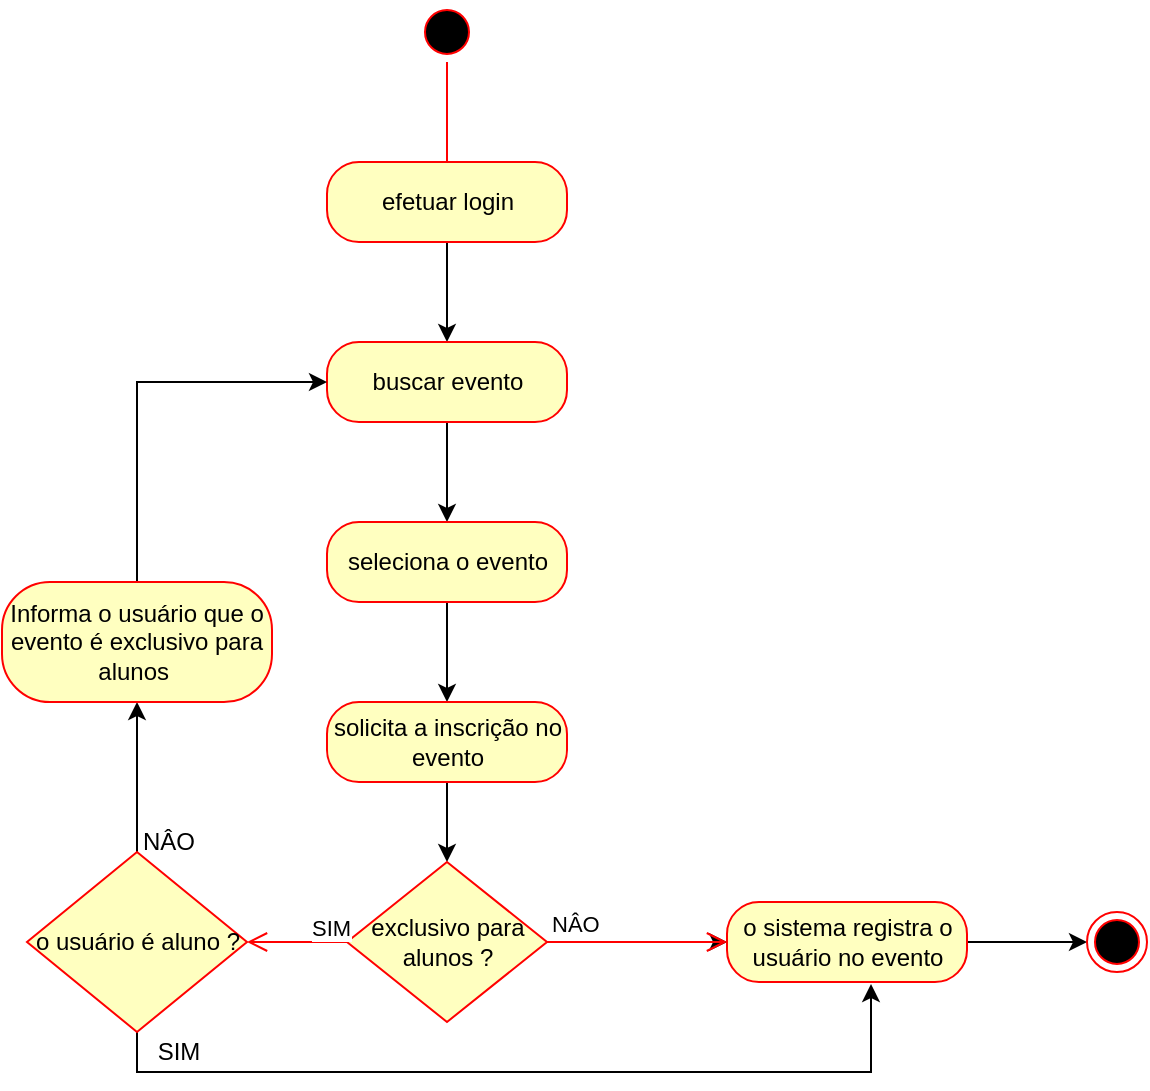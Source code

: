 <mxfile version="20.5.3" type="device" pages="2"><diagram id="7Nqh6O4BZJoetTssc4jE" name="Página-1"><mxGraphModel dx="1422" dy="794" grid="1" gridSize="10" guides="1" tooltips="1" connect="1" arrows="1" fold="1" page="1" pageScale="1" pageWidth="827" pageHeight="1169" math="0" shadow="0"><root><mxCell id="0"/><mxCell id="1" parent="0"/><mxCell id="eFMHATH1P2kwurnkAC1R-1" value="" style="ellipse;html=1;shape=startState;fillColor=#000000;strokeColor=#ff0000;" vertex="1" parent="1"><mxGeometry x="367.5" y="90" width="30" height="30" as="geometry"/></mxCell><mxCell id="eFMHATH1P2kwurnkAC1R-2" value="" style="edgeStyle=orthogonalEdgeStyle;html=1;verticalAlign=bottom;endArrow=open;endSize=8;strokeColor=#ff0000;rounded=0;" edge="1" source="eFMHATH1P2kwurnkAC1R-1" parent="1"><mxGeometry relative="1" as="geometry"><mxPoint x="382.5" y="180" as="targetPoint"/></mxGeometry></mxCell><mxCell id="eFMHATH1P2kwurnkAC1R-16" style="edgeStyle=orthogonalEdgeStyle;rounded=0;orthogonalLoop=1;jettySize=auto;html=1;exitX=0.5;exitY=1;exitDx=0;exitDy=0;entryX=0.5;entryY=0;entryDx=0;entryDy=0;" edge="1" parent="1" source="eFMHATH1P2kwurnkAC1R-3" target="eFMHATH1P2kwurnkAC1R-12"><mxGeometry relative="1" as="geometry"/></mxCell><mxCell id="eFMHATH1P2kwurnkAC1R-3" value="efetuar login" style="rounded=1;whiteSpace=wrap;html=1;arcSize=40;fontColor=#000000;fillColor=#ffffc0;strokeColor=#ff0000;" vertex="1" parent="1"><mxGeometry x="322.5" y="170" width="120" height="40" as="geometry"/></mxCell><mxCell id="eFMHATH1P2kwurnkAC1R-17" style="edgeStyle=orthogonalEdgeStyle;rounded=0;orthogonalLoop=1;jettySize=auto;html=1;exitX=0.5;exitY=1;exitDx=0;exitDy=0;" edge="1" parent="1" source="eFMHATH1P2kwurnkAC1R-12" target="eFMHATH1P2kwurnkAC1R-14"><mxGeometry relative="1" as="geometry"/></mxCell><mxCell id="eFMHATH1P2kwurnkAC1R-12" value="buscar evento" style="rounded=1;whiteSpace=wrap;html=1;arcSize=40;fontColor=#000000;fillColor=#ffffc0;strokeColor=#ff0000;" vertex="1" parent="1"><mxGeometry x="322.5" y="260" width="120" height="40" as="geometry"/></mxCell><mxCell id="eFMHATH1P2kwurnkAC1R-18" style="edgeStyle=orthogonalEdgeStyle;rounded=0;orthogonalLoop=1;jettySize=auto;html=1;exitX=0.5;exitY=1;exitDx=0;exitDy=0;entryX=0.5;entryY=0;entryDx=0;entryDy=0;" edge="1" parent="1" source="eFMHATH1P2kwurnkAC1R-14" target="eFMHATH1P2kwurnkAC1R-15"><mxGeometry relative="1" as="geometry"/></mxCell><mxCell id="eFMHATH1P2kwurnkAC1R-14" value="seleciona o evento" style="rounded=1;whiteSpace=wrap;html=1;arcSize=40;fontColor=#000000;fillColor=#ffffc0;strokeColor=#ff0000;" vertex="1" parent="1"><mxGeometry x="322.5" y="350" width="120" height="40" as="geometry"/></mxCell><mxCell id="eFMHATH1P2kwurnkAC1R-22" style="edgeStyle=orthogonalEdgeStyle;rounded=0;orthogonalLoop=1;jettySize=auto;html=1;exitX=0.5;exitY=1;exitDx=0;exitDy=0;" edge="1" parent="1" source="eFMHATH1P2kwurnkAC1R-15" target="eFMHATH1P2kwurnkAC1R-19"><mxGeometry relative="1" as="geometry"/></mxCell><mxCell id="eFMHATH1P2kwurnkAC1R-15" value="solicita a inscrição no evento" style="rounded=1;whiteSpace=wrap;html=1;arcSize=40;fontColor=#000000;fillColor=#ffffc0;strokeColor=#ff0000;" vertex="1" parent="1"><mxGeometry x="322.5" y="440" width="120" height="40" as="geometry"/></mxCell><mxCell id="eFMHATH1P2kwurnkAC1R-24" value="" style="edgeStyle=orthogonalEdgeStyle;rounded=0;orthogonalLoop=1;jettySize=auto;html=1;" edge="1" parent="1" source="eFMHATH1P2kwurnkAC1R-19" target="eFMHATH1P2kwurnkAC1R-23"><mxGeometry relative="1" as="geometry"/></mxCell><mxCell id="eFMHATH1P2kwurnkAC1R-19" value="exclusivo para alunos ?" style="rhombus;whiteSpace=wrap;html=1;fillColor=#ffffc0;strokeColor=#ff0000;" vertex="1" parent="1"><mxGeometry x="332.5" y="520" width="100" height="80" as="geometry"/></mxCell><mxCell id="eFMHATH1P2kwurnkAC1R-20" value="NÂO" style="edgeStyle=orthogonalEdgeStyle;html=1;align=left;verticalAlign=bottom;endArrow=open;endSize=8;strokeColor=#ff0000;rounded=0;exitX=1;exitY=0.5;exitDx=0;exitDy=0;" edge="1" source="eFMHATH1P2kwurnkAC1R-19" parent="1"><mxGeometry x="-1" relative="1" as="geometry"><mxPoint x="522.5" y="560" as="targetPoint"/><mxPoint as="offset"/></mxGeometry></mxCell><mxCell id="eFMHATH1P2kwurnkAC1R-21" value="SIM" style="edgeStyle=orthogonalEdgeStyle;html=1;align=left;verticalAlign=top;endArrow=open;endSize=8;strokeColor=#ff0000;rounded=0;entryX=1;entryY=0.5;entryDx=0;entryDy=0;" edge="1" source="eFMHATH1P2kwurnkAC1R-19" parent="1" target="eFMHATH1P2kwurnkAC1R-30"><mxGeometry x="-0.2" y="-20" relative="1" as="geometry"><mxPoint x="282.5" y="560" as="targetPoint"/><mxPoint as="offset"/></mxGeometry></mxCell><mxCell id="eFMHATH1P2kwurnkAC1R-26" style="edgeStyle=orthogonalEdgeStyle;rounded=0;orthogonalLoop=1;jettySize=auto;html=1;exitX=1;exitY=0.5;exitDx=0;exitDy=0;" edge="1" parent="1" source="eFMHATH1P2kwurnkAC1R-23" target="eFMHATH1P2kwurnkAC1R-25"><mxGeometry relative="1" as="geometry"/></mxCell><mxCell id="eFMHATH1P2kwurnkAC1R-23" value="o sistema registra o usuário no evento" style="rounded=1;whiteSpace=wrap;html=1;arcSize=40;fontColor=#000000;fillColor=#ffffc0;strokeColor=#ff0000;" vertex="1" parent="1"><mxGeometry x="522.5" y="540" width="120" height="40" as="geometry"/></mxCell><mxCell id="eFMHATH1P2kwurnkAC1R-25" value="" style="ellipse;html=1;shape=endState;fillColor=#000000;strokeColor=#ff0000;" vertex="1" parent="1"><mxGeometry x="702.5" y="545" width="30" height="30" as="geometry"/></mxCell><mxCell id="eFMHATH1P2kwurnkAC1R-33" style="edgeStyle=orthogonalEdgeStyle;rounded=0;orthogonalLoop=1;jettySize=auto;html=1;exitX=0.5;exitY=0;exitDx=0;exitDy=0;" edge="1" parent="1" source="eFMHATH1P2kwurnkAC1R-30" target="eFMHATH1P2kwurnkAC1R-32"><mxGeometry relative="1" as="geometry"/></mxCell><mxCell id="eFMHATH1P2kwurnkAC1R-36" style="edgeStyle=orthogonalEdgeStyle;rounded=0;orthogonalLoop=1;jettySize=auto;html=1;exitX=0.5;exitY=1;exitDx=0;exitDy=0;entryX=0.6;entryY=1.025;entryDx=0;entryDy=0;entryPerimeter=0;" edge="1" parent="1" source="eFMHATH1P2kwurnkAC1R-30" target="eFMHATH1P2kwurnkAC1R-23"><mxGeometry relative="1" as="geometry"><mxPoint x="227.5" y="680" as="targetPoint"/></mxGeometry></mxCell><mxCell id="eFMHATH1P2kwurnkAC1R-30" value="o usuário é aluno ?" style="rhombus;whiteSpace=wrap;html=1;fillColor=#ffffc0;strokeColor=#ff0000;" vertex="1" parent="1"><mxGeometry x="172.5" y="515" width="110" height="90" as="geometry"/></mxCell><mxCell id="eFMHATH1P2kwurnkAC1R-34" style="edgeStyle=orthogonalEdgeStyle;rounded=0;orthogonalLoop=1;jettySize=auto;html=1;exitX=0.5;exitY=0;exitDx=0;exitDy=0;entryX=0;entryY=0.5;entryDx=0;entryDy=0;" edge="1" parent="1" source="eFMHATH1P2kwurnkAC1R-32" target="eFMHATH1P2kwurnkAC1R-12"><mxGeometry relative="1" as="geometry"/></mxCell><mxCell id="eFMHATH1P2kwurnkAC1R-32" value="Informa o usuário que o evento é exclusivo para alunos&amp;nbsp;" style="rounded=1;whiteSpace=wrap;html=1;arcSize=40;fontColor=#000000;fillColor=#ffffc0;strokeColor=#ff0000;" vertex="1" parent="1"><mxGeometry x="160" y="380" width="135" height="60" as="geometry"/></mxCell><mxCell id="eFMHATH1P2kwurnkAC1R-35" value="NÂO" style="text;html=1;align=center;verticalAlign=middle;resizable=0;points=[];autosize=1;strokeColor=none;fillColor=none;" vertex="1" parent="1"><mxGeometry x="217.5" y="495" width="50" height="30" as="geometry"/></mxCell><mxCell id="eFMHATH1P2kwurnkAC1R-37" value="SIM" style="text;html=1;align=center;verticalAlign=middle;resizable=0;points=[];autosize=1;strokeColor=none;fillColor=none;" vertex="1" parent="1"><mxGeometry x="227.5" y="600" width="40" height="30" as="geometry"/></mxCell></root></mxGraphModel></diagram><diagram id="QxsKvvTpA5amCFieP1tD" name="Página-2"><mxGraphModel dx="2249" dy="794" grid="1" gridSize="10" guides="1" tooltips="1" connect="1" arrows="1" fold="1" page="1" pageScale="1" pageWidth="827" pageHeight="1169" math="0" shadow="0"><root><mxCell id="0"/><mxCell id="1" parent="0"/><mxCell id="NuWdIfFmvw0LDupdvGiF-1" value="" style="ellipse;html=1;shape=startState;fillColor=#000000;strokeColor=#ff0000;" vertex="1" parent="1"><mxGeometry x="320" y="140" width="30" height="30" as="geometry"/></mxCell><mxCell id="NuWdIfFmvw0LDupdvGiF-2" value="" style="edgeStyle=orthogonalEdgeStyle;html=1;verticalAlign=bottom;endArrow=open;endSize=8;strokeColor=#ff0000;rounded=0;entryX=0.5;entryY=0;entryDx=0;entryDy=0;" edge="1" source="NuWdIfFmvw0LDupdvGiF-1" parent="1" target="NuWdIfFmvw0LDupdvGiF-3"><mxGeometry relative="1" as="geometry"><mxPoint x="335" y="230" as="targetPoint"/></mxGeometry></mxCell><mxCell id="NuWdIfFmvw0LDupdvGiF-6" style="edgeStyle=orthogonalEdgeStyle;rounded=0;orthogonalLoop=1;jettySize=auto;html=1;exitX=0.5;exitY=1;exitDx=0;exitDy=0;" edge="1" parent="1" source="NuWdIfFmvw0LDupdvGiF-3" target="NuWdIfFmvw0LDupdvGiF-5"><mxGeometry relative="1" as="geometry"/></mxCell><mxCell id="NuWdIfFmvw0LDupdvGiF-3" value="efetua o login" style="rounded=1;whiteSpace=wrap;html=1;arcSize=40;fontColor=#000000;fillColor=#ffffc0;strokeColor=#ff0000;" vertex="1" parent="1"><mxGeometry x="275" y="220" width="120" height="40" as="geometry"/></mxCell><mxCell id="NuWdIfFmvw0LDupdvGiF-8" style="edgeStyle=orthogonalEdgeStyle;rounded=0;orthogonalLoop=1;jettySize=auto;html=1;exitX=0.5;exitY=1;exitDx=0;exitDy=0;entryX=0.5;entryY=0;entryDx=0;entryDy=0;" edge="1" parent="1" source="NuWdIfFmvw0LDupdvGiF-5" target="NuWdIfFmvw0LDupdvGiF-7"><mxGeometry relative="1" as="geometry"/></mxCell><mxCell id="NuWdIfFmvw0LDupdvGiF-26" style="edgeStyle=orthogonalEdgeStyle;rounded=0;orthogonalLoop=1;jettySize=auto;html=1;exitX=1;exitY=0.5;exitDx=0;exitDy=0;" edge="1" parent="1" source="NuWdIfFmvw0LDupdvGiF-5" target="NuWdIfFmvw0LDupdvGiF-27"><mxGeometry relative="1" as="geometry"><mxPoint x="440" y="335" as="targetPoint"/></mxGeometry></mxCell><mxCell id="NuWdIfFmvw0LDupdvGiF-41" style="edgeStyle=orthogonalEdgeStyle;rounded=0;orthogonalLoop=1;jettySize=auto;html=1;exitX=0;exitY=0.5;exitDx=0;exitDy=0;entryX=1;entryY=0.5;entryDx=0;entryDy=0;" edge="1" parent="1" source="NuWdIfFmvw0LDupdvGiF-5" target="NuWdIfFmvw0LDupdvGiF-40"><mxGeometry relative="1" as="geometry"/></mxCell><mxCell id="NuWdIfFmvw0LDupdvGiF-5" value="tela de gerenciamento de eventos" style="rounded=1;whiteSpace=wrap;html=1;arcSize=40;fontColor=#000000;fillColor=#ffffc0;strokeColor=#ff0000;" vertex="1" parent="1"><mxGeometry x="272.5" y="310" width="125" height="50" as="geometry"/></mxCell><mxCell id="NuWdIfFmvw0LDupdvGiF-10" style="edgeStyle=orthogonalEdgeStyle;rounded=0;orthogonalLoop=1;jettySize=auto;html=1;exitX=0.5;exitY=1;exitDx=0;exitDy=0;" edge="1" parent="1" source="NuWdIfFmvw0LDupdvGiF-7" target="NuWdIfFmvw0LDupdvGiF-9"><mxGeometry relative="1" as="geometry"/></mxCell><mxCell id="NuWdIfFmvw0LDupdvGiF-7" value="criar eventos" style="rounded=1;whiteSpace=wrap;html=1;arcSize=40;fontColor=#000000;fillColor=#ffffc0;strokeColor=#ff0000;" vertex="1" parent="1"><mxGeometry x="275" y="410" width="120" height="40" as="geometry"/></mxCell><mxCell id="NuWdIfFmvw0LDupdvGiF-16" style="edgeStyle=orthogonalEdgeStyle;rounded=0;orthogonalLoop=1;jettySize=auto;html=1;exitX=0.5;exitY=1;exitDx=0;exitDy=0;" edge="1" parent="1" source="NuWdIfFmvw0LDupdvGiF-9" target="NuWdIfFmvw0LDupdvGiF-13"><mxGeometry relative="1" as="geometry"/></mxCell><mxCell id="NuWdIfFmvw0LDupdvGiF-9" value="digita as informações do evento" style="rounded=1;whiteSpace=wrap;html=1;arcSize=40;fontColor=#000000;fillColor=#ffffc0;strokeColor=#ff0000;" vertex="1" parent="1"><mxGeometry x="272.5" y="490" width="125" height="40" as="geometry"/></mxCell><mxCell id="NuWdIfFmvw0LDupdvGiF-18" style="edgeStyle=orthogonalEdgeStyle;rounded=0;orthogonalLoop=1;jettySize=auto;html=1;exitX=1;exitY=0.5;exitDx=0;exitDy=0;" edge="1" parent="1" source="NuWdIfFmvw0LDupdvGiF-11" target="NuWdIfFmvw0LDupdvGiF-9"><mxGeometry relative="1" as="geometry"/></mxCell><mxCell id="NuWdIfFmvw0LDupdvGiF-11" value="o sistema avisa das informações inválidas" style="rounded=1;whiteSpace=wrap;html=1;arcSize=40;fontColor=#000000;fillColor=#ffffc0;strokeColor=#ff0000;" vertex="1" parent="1"><mxGeometry x="90" y="485" width="137.5" height="50" as="geometry"/></mxCell><mxCell id="NuWdIfFmvw0LDupdvGiF-17" style="edgeStyle=orthogonalEdgeStyle;rounded=0;orthogonalLoop=1;jettySize=auto;html=1;exitX=0;exitY=0.5;exitDx=0;exitDy=0;" edge="1" parent="1" source="NuWdIfFmvw0LDupdvGiF-13" target="NuWdIfFmvw0LDupdvGiF-11"><mxGeometry relative="1" as="geometry"><mxPoint x="160" y="610" as="targetPoint"/></mxGeometry></mxCell><mxCell id="NuWdIfFmvw0LDupdvGiF-21" style="edgeStyle=orthogonalEdgeStyle;rounded=0;orthogonalLoop=1;jettySize=auto;html=1;exitX=1;exitY=0.5;exitDx=0;exitDy=0;entryX=0;entryY=0.5;entryDx=0;entryDy=0;" edge="1" parent="1" source="NuWdIfFmvw0LDupdvGiF-13" target="NuWdIfFmvw0LDupdvGiF-20"><mxGeometry relative="1" as="geometry"/></mxCell><mxCell id="NuWdIfFmvw0LDupdvGiF-13" value="são validas?" style="rhombus;whiteSpace=wrap;html=1;fillColor=#ffffc0;strokeColor=#ff0000;" vertex="1" parent="1"><mxGeometry x="287.5" y="580" width="95" height="60" as="geometry"/></mxCell><mxCell id="NuWdIfFmvw0LDupdvGiF-19" value="NÂO" style="text;html=1;align=center;verticalAlign=middle;resizable=0;points=[];autosize=1;strokeColor=none;fillColor=none;" vertex="1" parent="1"><mxGeometry x="250" y="585" width="50" height="30" as="geometry"/></mxCell><mxCell id="NuWdIfFmvw0LDupdvGiF-25" style="edgeStyle=orthogonalEdgeStyle;rounded=0;orthogonalLoop=1;jettySize=auto;html=1;exitX=1;exitY=0.5;exitDx=0;exitDy=0;entryX=0;entryY=0.5;entryDx=0;entryDy=0;" edge="1" parent="1" source="NuWdIfFmvw0LDupdvGiF-20" target="NuWdIfFmvw0LDupdvGiF-23"><mxGeometry relative="1" as="geometry"/></mxCell><mxCell id="NuWdIfFmvw0LDupdvGiF-20" value="o sistema registra a criação do evento" style="rounded=1;whiteSpace=wrap;html=1;arcSize=40;fontColor=#000000;fillColor=#ffffc0;strokeColor=#ff0000;" vertex="1" parent="1"><mxGeometry x="450" y="590" width="120" height="40" as="geometry"/></mxCell><mxCell id="NuWdIfFmvw0LDupdvGiF-22" value="SIM" style="text;html=1;align=center;verticalAlign=middle;resizable=0;points=[];autosize=1;strokeColor=none;fillColor=none;" vertex="1" parent="1"><mxGeometry x="370" y="585" width="40" height="30" as="geometry"/></mxCell><mxCell id="NuWdIfFmvw0LDupdvGiF-23" value="" style="ellipse;html=1;shape=endState;fillColor=#000000;strokeColor=#ff0000;" vertex="1" parent="1"><mxGeometry x="610" y="595" width="30" height="30" as="geometry"/></mxCell><mxCell id="NuWdIfFmvw0LDupdvGiF-29" style="edgeStyle=orthogonalEdgeStyle;rounded=0;orthogonalLoop=1;jettySize=auto;html=1;exitX=1;exitY=0.5;exitDx=0;exitDy=0;" edge="1" parent="1" source="NuWdIfFmvw0LDupdvGiF-27" target="NuWdIfFmvw0LDupdvGiF-28"><mxGeometry relative="1" as="geometry"/></mxCell><mxCell id="NuWdIfFmvw0LDupdvGiF-27" value="excluir eventos" style="rounded=1;whiteSpace=wrap;html=1;arcSize=40;fontColor=#000000;fillColor=#ffffc0;strokeColor=#ff0000;" vertex="1" parent="1"><mxGeometry x="450" y="315" width="120" height="40" as="geometry"/></mxCell><mxCell id="NuWdIfFmvw0LDupdvGiF-31" style="edgeStyle=orthogonalEdgeStyle;rounded=0;orthogonalLoop=1;jettySize=auto;html=1;exitX=1;exitY=0.5;exitDx=0;exitDy=0;" edge="1" parent="1" source="NuWdIfFmvw0LDupdvGiF-28" target="NuWdIfFmvw0LDupdvGiF-30"><mxGeometry relative="1" as="geometry"/></mxCell><mxCell id="NuWdIfFmvw0LDupdvGiF-28" value="seleciona o evento que deseja excluir" style="rounded=1;whiteSpace=wrap;html=1;arcSize=40;fontColor=#000000;fillColor=#ffffc0;strokeColor=#ff0000;" vertex="1" parent="1"><mxGeometry x="610" y="315" width="120" height="40" as="geometry"/></mxCell><mxCell id="NuWdIfFmvw0LDupdvGiF-32" style="edgeStyle=orthogonalEdgeStyle;rounded=0;orthogonalLoop=1;jettySize=auto;html=1;exitX=1;exitY=0.5;exitDx=0;exitDy=0;" edge="1" parent="1" source="NuWdIfFmvw0LDupdvGiF-30" target="NuWdIfFmvw0LDupdvGiF-33"><mxGeometry relative="1" as="geometry"><mxPoint x="910" y="335" as="targetPoint"/></mxGeometry></mxCell><mxCell id="NuWdIfFmvw0LDupdvGiF-37" style="edgeStyle=orthogonalEdgeStyle;rounded=0;orthogonalLoop=1;jettySize=auto;html=1;exitX=0.5;exitY=0;exitDx=0;exitDy=0;entryX=0.383;entryY=0.025;entryDx=0;entryDy=0;entryPerimeter=0;" edge="1" parent="1" source="NuWdIfFmvw0LDupdvGiF-30" target="NuWdIfFmvw0LDupdvGiF-27"><mxGeometry relative="1" as="geometry"/></mxCell><mxCell id="NuWdIfFmvw0LDupdvGiF-30" value="confirma a exclusão" style="rhombus;whiteSpace=wrap;html=1;fillColor=#ffffc0;strokeColor=#ff0000;" vertex="1" parent="1"><mxGeometry x="770" y="305" width="95" height="60" as="geometry"/></mxCell><mxCell id="NuWdIfFmvw0LDupdvGiF-35" style="edgeStyle=orthogonalEdgeStyle;rounded=0;orthogonalLoop=1;jettySize=auto;html=1;exitX=1;exitY=0.5;exitDx=0;exitDy=0;" edge="1" parent="1" source="NuWdIfFmvw0LDupdvGiF-33" target="NuWdIfFmvw0LDupdvGiF-34"><mxGeometry relative="1" as="geometry"/></mxCell><mxCell id="NuWdIfFmvw0LDupdvGiF-33" value="o sistema exclui o evento e registra a sua exclusão" style="rounded=1;whiteSpace=wrap;html=1;arcSize=40;fontColor=#000000;fillColor=#ffffc0;strokeColor=#ff0000;" vertex="1" parent="1"><mxGeometry x="910" y="315" width="120" height="40" as="geometry"/></mxCell><mxCell id="NuWdIfFmvw0LDupdvGiF-34" value="" style="ellipse;html=1;shape=endState;fillColor=#000000;strokeColor=#ff0000;" vertex="1" parent="1"><mxGeometry x="1070" y="320" width="30" height="30" as="geometry"/></mxCell><mxCell id="NuWdIfFmvw0LDupdvGiF-36" value="SIM" style="text;html=1;align=center;verticalAlign=middle;resizable=0;points=[];autosize=1;strokeColor=none;fillColor=none;" vertex="1" parent="1"><mxGeometry x="860" y="315" width="40" height="30" as="geometry"/></mxCell><mxCell id="NuWdIfFmvw0LDupdvGiF-38" value="NÂO" style="text;html=1;align=center;verticalAlign=middle;resizable=0;points=[];autosize=1;strokeColor=none;fillColor=none;" vertex="1" parent="1"><mxGeometry x="775" y="285" width="50" height="30" as="geometry"/></mxCell><mxCell id="NuWdIfFmvw0LDupdvGiF-43" style="edgeStyle=orthogonalEdgeStyle;rounded=0;orthogonalLoop=1;jettySize=auto;html=1;exitX=0;exitY=0.5;exitDx=0;exitDy=0;" edge="1" parent="1" source="NuWdIfFmvw0LDupdvGiF-40" target="NuWdIfFmvw0LDupdvGiF-42"><mxGeometry relative="1" as="geometry"/></mxCell><mxCell id="NuWdIfFmvw0LDupdvGiF-40" value="editar eventos" style="rounded=1;whiteSpace=wrap;html=1;arcSize=40;fontColor=#000000;fillColor=#ffffc0;strokeColor=#ff0000;" vertex="1" parent="1"><mxGeometry x="80" y="310" width="125" height="50" as="geometry"/></mxCell><mxCell id="NuWdIfFmvw0LDupdvGiF-45" style="edgeStyle=orthogonalEdgeStyle;rounded=0;orthogonalLoop=1;jettySize=auto;html=1;exitX=0.5;exitY=1;exitDx=0;exitDy=0;" edge="1" parent="1" source="NuWdIfFmvw0LDupdvGiF-42" target="NuWdIfFmvw0LDupdvGiF-44"><mxGeometry relative="1" as="geometry"/></mxCell><mxCell id="NuWdIfFmvw0LDupdvGiF-42" value="seleciona o evento que deseja editar" style="rounded=1;whiteSpace=wrap;html=1;arcSize=40;fontColor=#000000;fillColor=#ffffc0;strokeColor=#ff0000;" vertex="1" parent="1"><mxGeometry x="-90" y="315" width="120" height="40" as="geometry"/></mxCell><mxCell id="NuWdIfFmvw0LDupdvGiF-47" style="edgeStyle=orthogonalEdgeStyle;rounded=0;orthogonalLoop=1;jettySize=auto;html=1;exitX=0.5;exitY=1;exitDx=0;exitDy=0;" edge="1" parent="1" source="NuWdIfFmvw0LDupdvGiF-44" target="NuWdIfFmvw0LDupdvGiF-48"><mxGeometry relative="1" as="geometry"><mxPoint x="-30" y="500" as="targetPoint"/></mxGeometry></mxCell><mxCell id="NuWdIfFmvw0LDupdvGiF-44" value="digite as novas informações do evento" style="rounded=1;whiteSpace=wrap;html=1;arcSize=40;fontColor=#000000;fillColor=#ffffc0;strokeColor=#ff0000;" vertex="1" parent="1"><mxGeometry x="-90" y="410" width="120" height="40" as="geometry"/></mxCell><mxCell id="NuWdIfFmvw0LDupdvGiF-50" style="edgeStyle=orthogonalEdgeStyle;rounded=0;orthogonalLoop=1;jettySize=auto;html=1;exitX=0;exitY=0.5;exitDx=0;exitDy=0;entryX=0;entryY=0.5;entryDx=0;entryDy=0;" edge="1" parent="1" source="NuWdIfFmvw0LDupdvGiF-48" target="NuWdIfFmvw0LDupdvGiF-44"><mxGeometry relative="1" as="geometry"><Array as="points"><mxPoint x="-140" y="540"/><mxPoint x="-140" y="430"/></Array></mxGeometry></mxCell><mxCell id="NuWdIfFmvw0LDupdvGiF-53" style="edgeStyle=orthogonalEdgeStyle;rounded=0;orthogonalLoop=1;jettySize=auto;html=1;exitX=0.5;exitY=1;exitDx=0;exitDy=0;" edge="1" parent="1" source="NuWdIfFmvw0LDupdvGiF-48" target="NuWdIfFmvw0LDupdvGiF-52"><mxGeometry relative="1" as="geometry"/></mxCell><mxCell id="NuWdIfFmvw0LDupdvGiF-48" value="são validas?" style="rhombus;whiteSpace=wrap;html=1;fillColor=#ffffc0;strokeColor=#ff0000;" vertex="1" parent="1"><mxGeometry x="-77.5" y="510" width="95" height="60" as="geometry"/></mxCell><mxCell id="NuWdIfFmvw0LDupdvGiF-51" value="NÂO" style="text;html=1;align=center;verticalAlign=middle;resizable=0;points=[];autosize=1;strokeColor=none;fillColor=none;" vertex="1" parent="1"><mxGeometry x="-125" y="515" width="50" height="30" as="geometry"/></mxCell><mxCell id="NuWdIfFmvw0LDupdvGiF-56" style="edgeStyle=orthogonalEdgeStyle;rounded=0;orthogonalLoop=1;jettySize=auto;html=1;exitX=0.5;exitY=1;exitDx=0;exitDy=0;" edge="1" parent="1" source="NuWdIfFmvw0LDupdvGiF-52" target="NuWdIfFmvw0LDupdvGiF-55"><mxGeometry relative="1" as="geometry"/></mxCell><mxCell id="NuWdIfFmvw0LDupdvGiF-52" value="o sistema registra as novas informações do evento" style="rounded=1;whiteSpace=wrap;html=1;arcSize=40;fontColor=#000000;fillColor=#ffffc0;strokeColor=#ff0000;" vertex="1" parent="1"><mxGeometry x="-100" y="615" width="140" height="45" as="geometry"/></mxCell><mxCell id="NuWdIfFmvw0LDupdvGiF-54" value="SIM" style="text;html=1;align=center;verticalAlign=middle;resizable=0;points=[];autosize=1;strokeColor=none;fillColor=none;" vertex="1" parent="1"><mxGeometry x="-75" y="590" width="40" height="30" as="geometry"/></mxCell><mxCell id="NuWdIfFmvw0LDupdvGiF-55" value="" style="ellipse;html=1;shape=endState;fillColor=#000000;strokeColor=#ff0000;" vertex="1" parent="1"><mxGeometry x="-45" y="700" width="30" height="30" as="geometry"/></mxCell></root></mxGraphModel></diagram></mxfile>